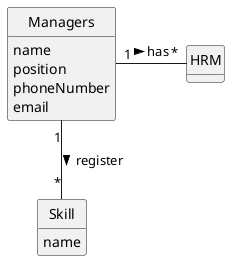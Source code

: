 @startuml
skinparam monochrome true
skinparam packageStyle rectangle
skinparam shadowing false

'left to right direction

skinparam classAttributeIconSize 0

hide circle
hide methods


class Managers {
    name
    position
    phoneNumber
    email
}

class Skill{
    name
}


class HRM{

}

'Platform "1" -- "*" Organization : has registered >
Managers "1" - "*" HRM: has >
'Task "*" -- "1" Employee: created by >
Managers "1" -- "*" Skill : register >
'Employee "0..1" -- "1" User: acts as >
@enduml